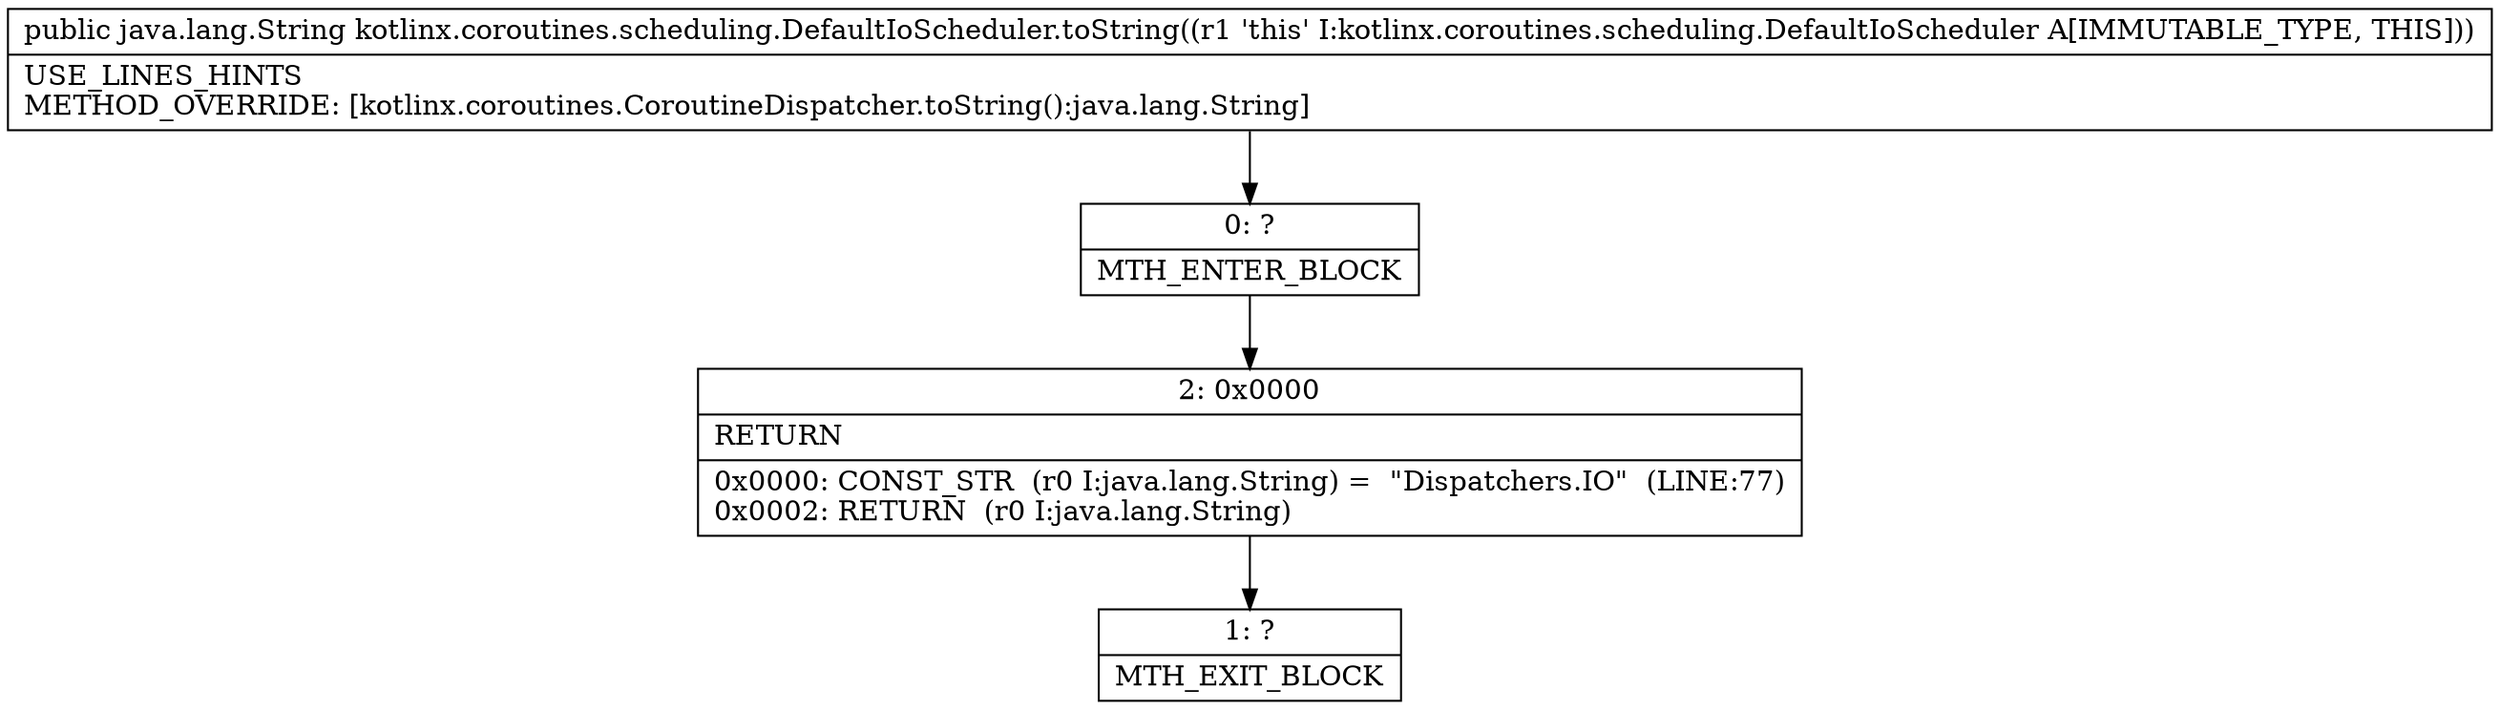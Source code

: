 digraph "CFG forkotlinx.coroutines.scheduling.DefaultIoScheduler.toString()Ljava\/lang\/String;" {
Node_0 [shape=record,label="{0\:\ ?|MTH_ENTER_BLOCK\l}"];
Node_2 [shape=record,label="{2\:\ 0x0000|RETURN\l|0x0000: CONST_STR  (r0 I:java.lang.String) =  \"Dispatchers.IO\"  (LINE:77)\l0x0002: RETURN  (r0 I:java.lang.String) \l}"];
Node_1 [shape=record,label="{1\:\ ?|MTH_EXIT_BLOCK\l}"];
MethodNode[shape=record,label="{public java.lang.String kotlinx.coroutines.scheduling.DefaultIoScheduler.toString((r1 'this' I:kotlinx.coroutines.scheduling.DefaultIoScheduler A[IMMUTABLE_TYPE, THIS]))  | USE_LINES_HINTS\lMETHOD_OVERRIDE: [kotlinx.coroutines.CoroutineDispatcher.toString():java.lang.String]\l}"];
MethodNode -> Node_0;Node_0 -> Node_2;
Node_2 -> Node_1;
}

